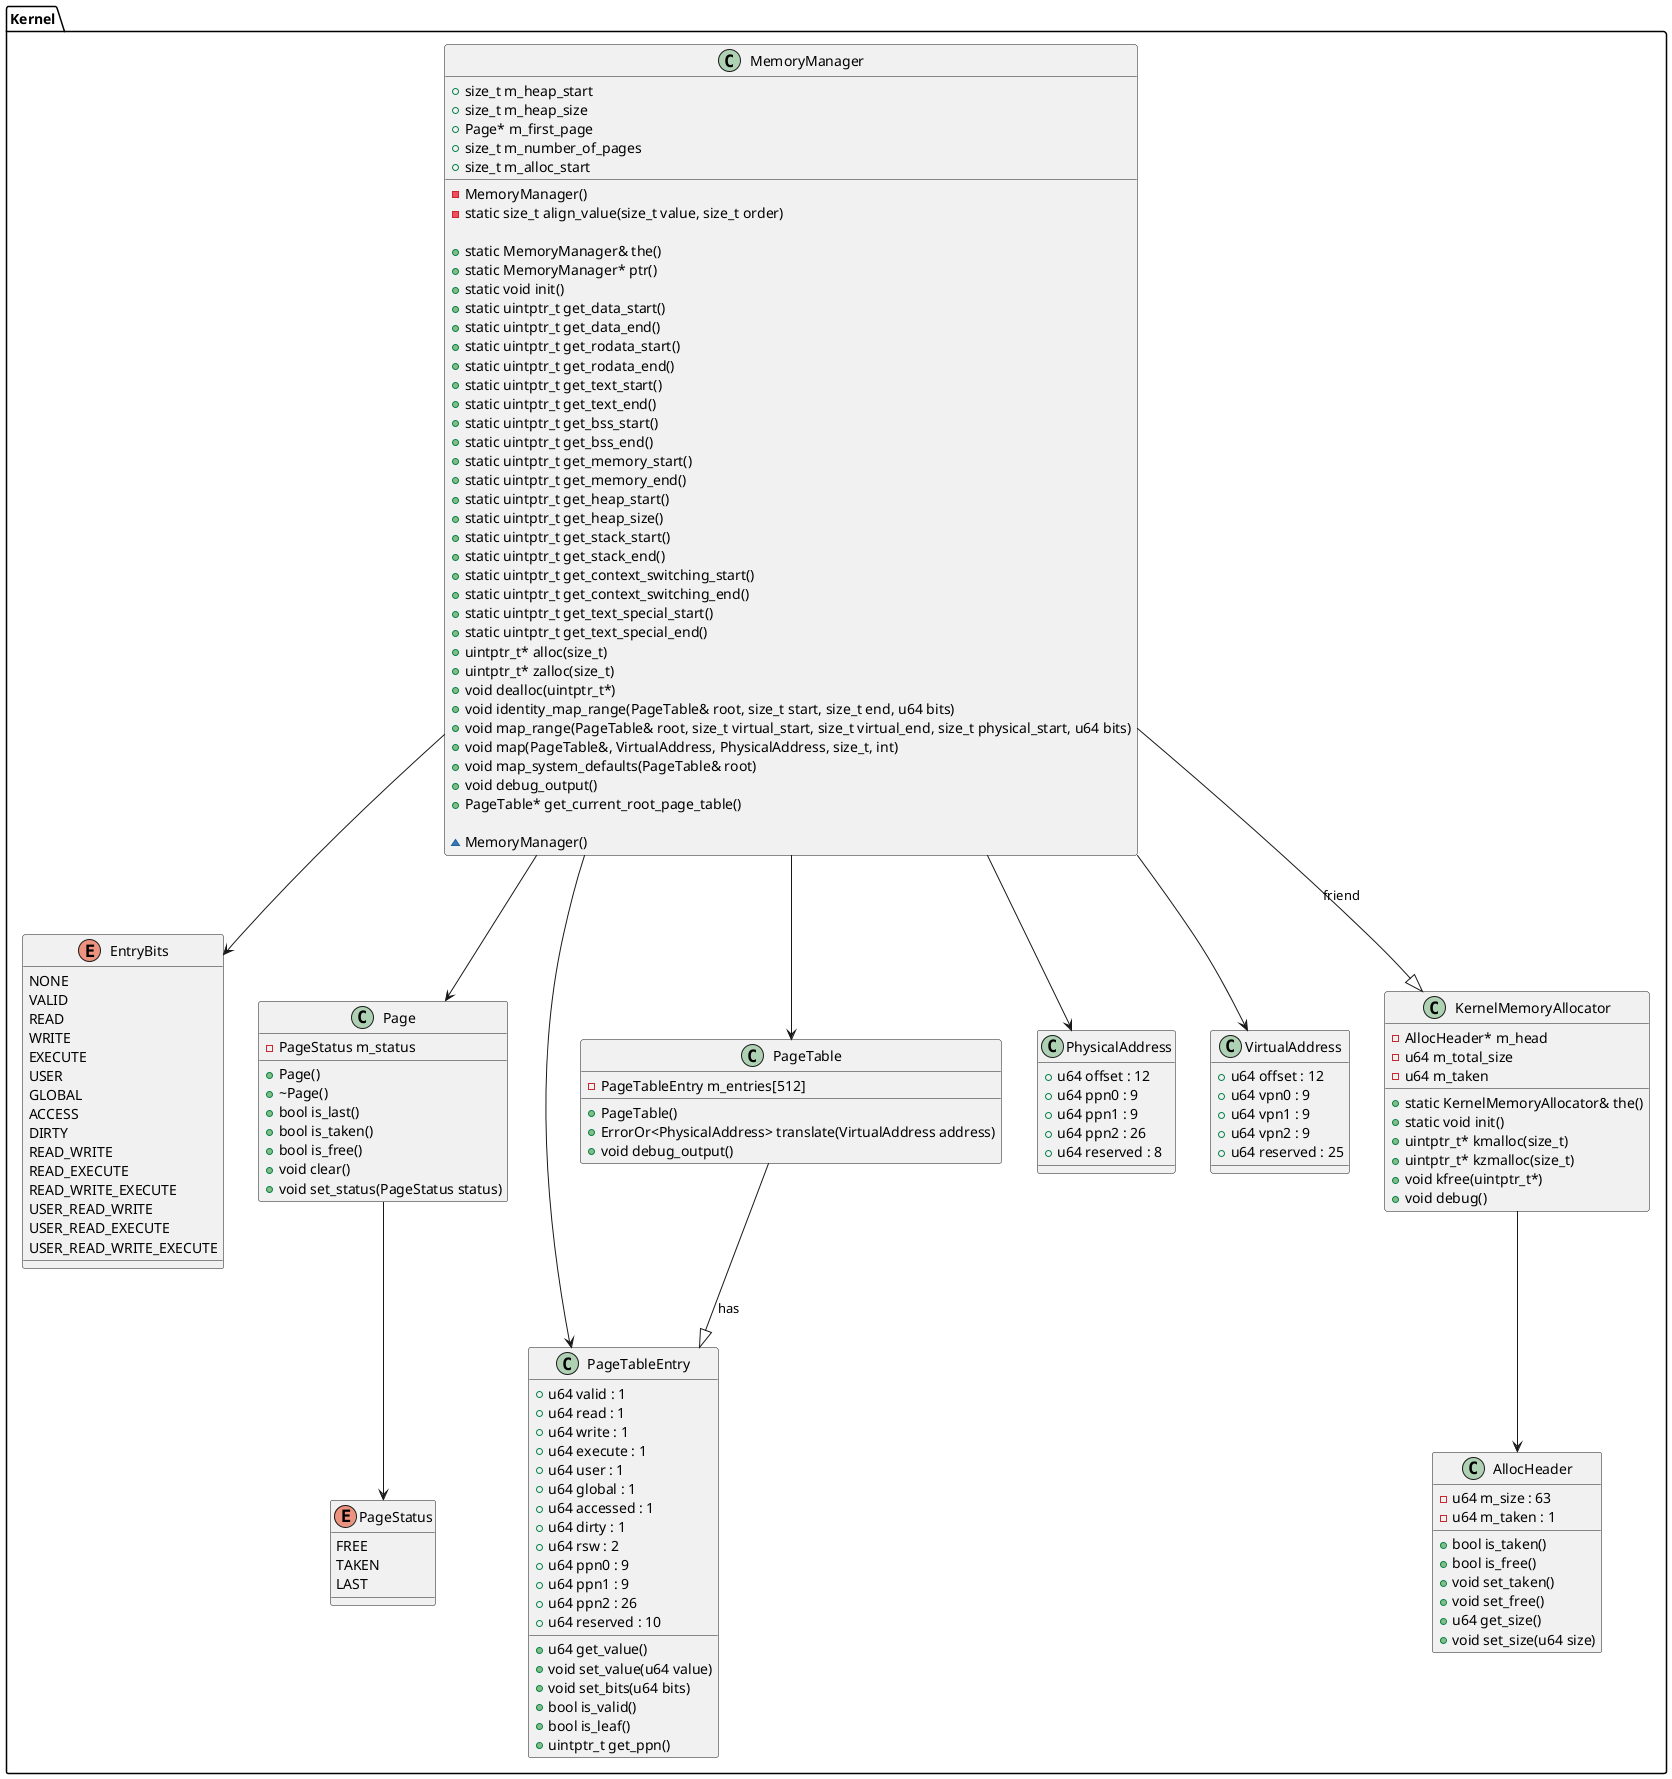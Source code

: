 @startuml

namespace Kernel {
  enum EntryBits {
    NONE
    VALID
    READ
    WRITE
    EXECUTE
    USER
    GLOBAL
    ACCESS
    DIRTY
    READ_WRITE
    READ_EXECUTE
    READ_WRITE_EXECUTE
    USER_READ_WRITE
    USER_READ_EXECUTE
    USER_READ_WRITE_EXECUTE
  }

  enum PageStatus {
    FREE
    TAKEN
    LAST
  }

  class MemoryManager {
    + size_t m_heap_start
    + size_t m_heap_size
    + Page* m_first_page
    + size_t m_number_of_pages
    + size_t m_alloc_start

    - MemoryManager()
    - static size_t align_value(size_t value, size_t order)

    + static MemoryManager& the()
    + static MemoryManager* ptr()
    + static void init()
    + static uintptr_t get_data_start()
    + static uintptr_t get_data_end()
    + static uintptr_t get_rodata_start()
    + static uintptr_t get_rodata_end()
    + static uintptr_t get_text_start()
    + static uintptr_t get_text_end()
    + static uintptr_t get_bss_start()
    + static uintptr_t get_bss_end()
    + static uintptr_t get_memory_start()
    + static uintptr_t get_memory_end()
    + static uintptr_t get_heap_start()
    + static uintptr_t get_heap_size()
    + static uintptr_t get_stack_start()
    + static uintptr_t get_stack_end()
    + static uintptr_t get_context_switching_start()
    + static uintptr_t get_context_switching_end()
    + static uintptr_t get_text_special_start()
    + static uintptr_t get_text_special_end()
    + uintptr_t* alloc(size_t)
    + uintptr_t* zalloc(size_t)
    + void dealloc(uintptr_t*)
    + void identity_map_range(PageTable& root, size_t start, size_t end, u64 bits)
    + void map_range(PageTable& root, size_t virtual_start, size_t virtual_end, size_t physical_start, u64 bits)
    + void map(PageTable&, VirtualAddress, PhysicalAddress, size_t, int)
    + void map_system_defaults(PageTable& root)
    + void debug_output()
    + PageTable* get_current_root_page_table()

    ~MemoryManager()
  }

  class Page {
    - PageStatus m_status
    + Page()
    + ~Page()
    + bool is_last()
    + bool is_taken()
    + bool is_free()
    + void clear()
    + void set_status(PageStatus status)
  }

  class PageTableEntry {
    + u64 valid : 1
    + u64 read : 1
    + u64 write : 1
    + u64 execute : 1
    + u64 user : 1
    + u64 global : 1
    + u64 accessed : 1
    + u64 dirty : 1
    + u64 rsw : 2
    + u64 ppn0 : 9
    + u64 ppn1 : 9
    + u64 ppn2 : 26
    + u64 reserved : 10

    + u64 get_value()
    + void set_value(u64 value)
    + void set_bits(u64 bits)
    + bool is_valid()
    + bool is_leaf()
    + uintptr_t get_ppn()
  }

  class PageTable {
    - PageTableEntry m_entries[512]
    + PageTable()
    + ErrorOr<PhysicalAddress> translate(VirtualAddress address)
    + void debug_output()
  }

  class PhysicalAddress {
    + u64 offset : 12
    + u64 ppn0 : 9
    + u64 ppn1 : 9
    + u64 ppn2 : 26
    + u64 reserved : 8
  }

  class VirtualAddress {
    + u64 offset : 12
    + u64 vpn0 : 9
    + u64 vpn1 : 9
    + u64 vpn2 : 9
    + u64 reserved : 25
  }

  class KernelMemoryAllocator {
    - AllocHeader* m_head
    - u64 m_total_size
    - u64 m_taken
    + static KernelMemoryAllocator& the()
    + static void init()
    + uintptr_t* kmalloc(size_t)
    + uintptr_t* kzmalloc(size_t)
    + void kfree(uintptr_t*)
    + void debug()
  }

  class AllocHeader {
    - u64 m_size : 63
    - u64 m_taken : 1
    + bool is_taken()
    + bool is_free()
    + void set_taken()
    + void set_free()
    + u64 get_size()
    + void set_size(u64 size)
  }

  MemoryManager --|> KernelMemoryAllocator : friend
  KernelMemoryAllocator --> AllocHeader
  MemoryManager --> PhysicalAddress
  MemoryManager --> VirtualAddress
  MemoryManager --> PageTable
  MemoryManager --> PageTableEntry
  MemoryManager --> Page
  MemoryManager --> EntryBits
  Page --> PageStatus
  PageTable --|> PageTableEntry : has
}

@enduml
